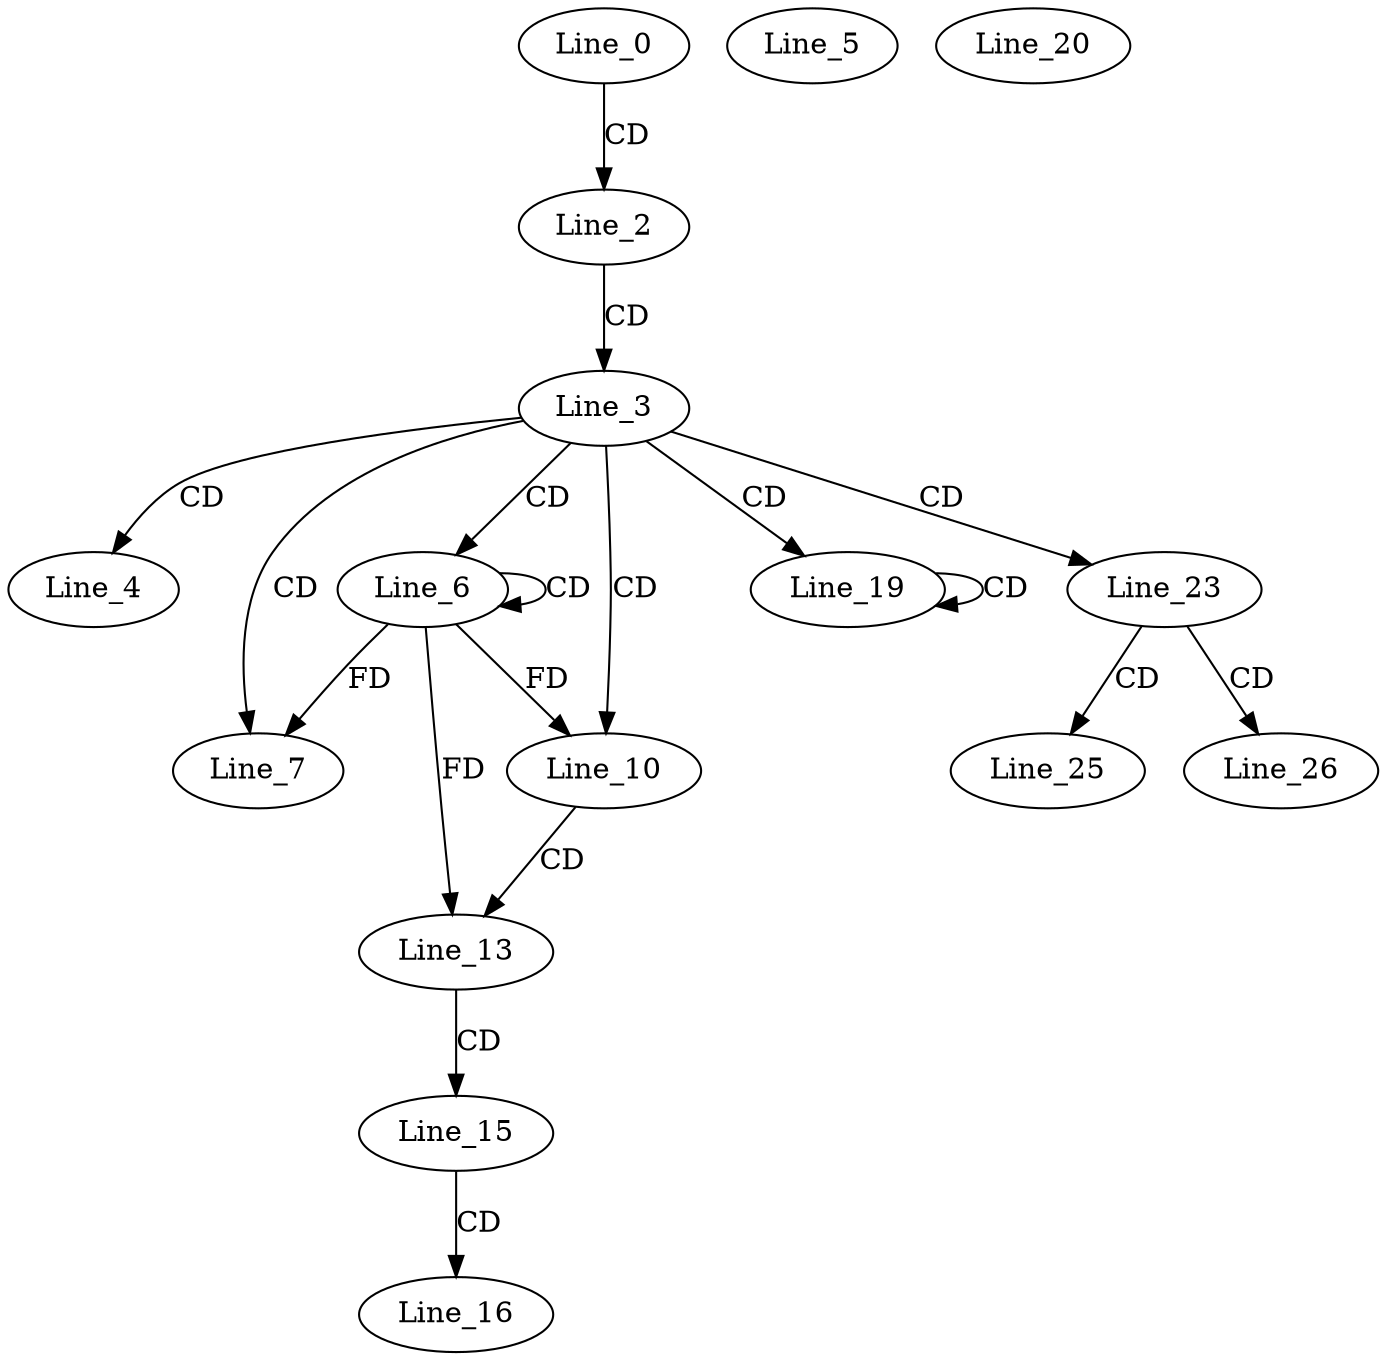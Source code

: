 digraph G {
  Line_0;
  Line_2;
  Line_3;
  Line_4;
  Line_5;
  Line_6;
  Line_6;
  Line_7;
  Line_10;
  Line_13;
  Line_15;
  Line_16;
  Line_19;
  Line_19;
  Line_19;
  Line_20;
  Line_23;
  Line_25;
  Line_26;
  Line_0 -> Line_2 [ label="CD" ];
  Line_2 -> Line_3 [ label="CD" ];
  Line_3 -> Line_4 [ label="CD" ];
  Line_3 -> Line_6 [ label="CD" ];
  Line_6 -> Line_6 [ label="CD" ];
  Line_3 -> Line_7 [ label="CD" ];
  Line_6 -> Line_7 [ label="FD" ];
  Line_3 -> Line_10 [ label="CD" ];
  Line_6 -> Line_10 [ label="FD" ];
  Line_10 -> Line_13 [ label="CD" ];
  Line_6 -> Line_13 [ label="FD" ];
  Line_13 -> Line_15 [ label="CD" ];
  Line_15 -> Line_16 [ label="CD" ];
  Line_3 -> Line_19 [ label="CD" ];
  Line_19 -> Line_19 [ label="CD" ];
  Line_3 -> Line_23 [ label="CD" ];
  Line_23 -> Line_25 [ label="CD" ];
  Line_23 -> Line_26 [ label="CD" ];
}
